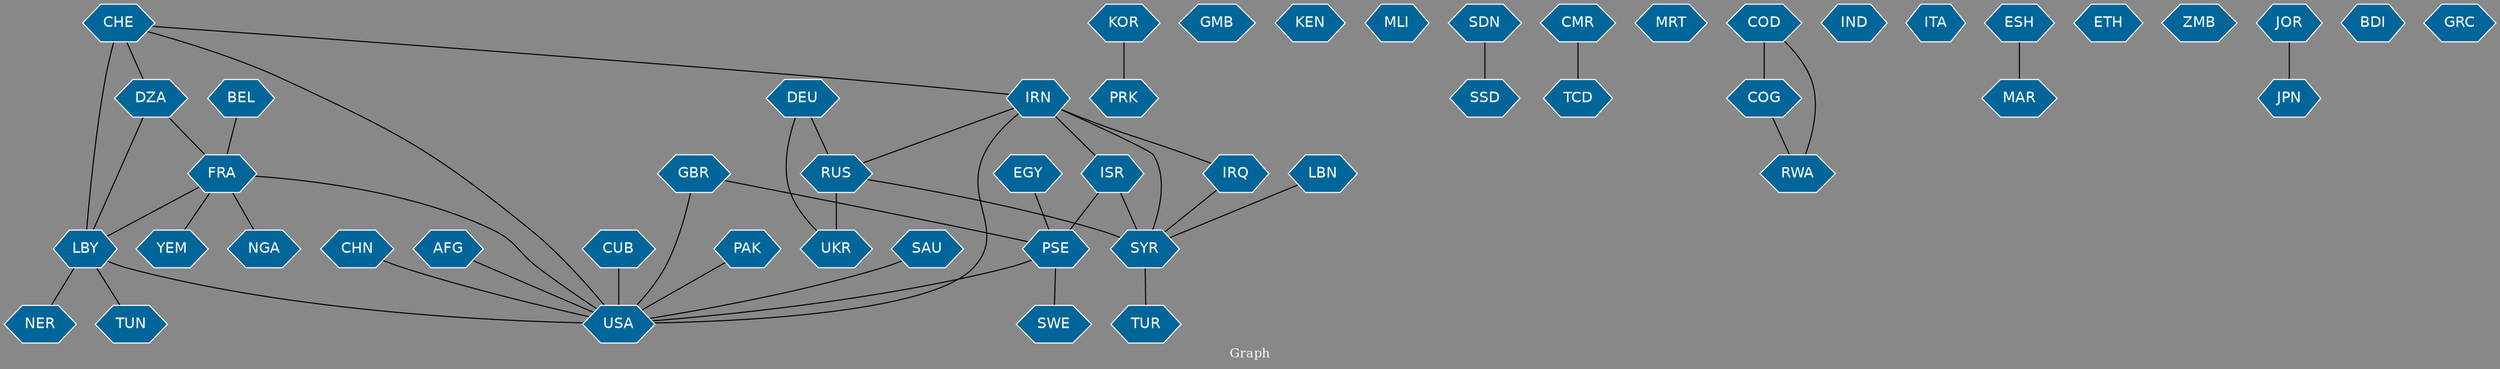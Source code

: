 // Countries together in item graph
graph {
	graph [bgcolor="#888888" fontcolor=white fontsize=12 label="Graph" outputorder=edgesfirst overlap=prism]
	node [color=white fillcolor="#006699" fontcolor=white fontname=Helvetica shape=hexagon style=filled]
	edge [arrowhead=open color=black fontcolor=white fontname=Courier fontsize=12]
		LBY [label=LBY]
		NGA [label=NGA]
		TUN [label=TUN]
		SYR [label=SYR]
		TUR [label=TUR]
		FRA [label=FRA]
		BEL [label=BEL]
		CHE [label=CHE]
		KOR [label=KOR]
		PRK [label=PRK]
		UKR [label=UKR]
		ISR [label=ISR]
		PAK [label=PAK]
		USA [label=USA]
		IRQ [label=IRQ]
		IRN [label=IRN]
		SAU [label=SAU]
		PSE [label=PSE]
		GMB [label=GMB]
		KEN [label=KEN]
		MLI [label=MLI]
		SSD [label=SSD]
		SDN [label=SDN]
		YEM [label=YEM]
		DZA [label=DZA]
		EGY [label=EGY]
		DEU [label=DEU]
		RUS [label=RUS]
		TCD [label=TCD]
		CMR [label=CMR]
		MRT [label=MRT]
		COG [label=COG]
		GBR [label=GBR]
		IND [label=IND]
		NER [label=NER]
		ITA [label=ITA]
		ESH [label=ESH]
		COD [label=COD]
		ETH [label=ETH]
		SWE [label=SWE]
		ZMB [label=ZMB]
		CHN [label=CHN]
		JPN [label=JPN]
		BDI [label=BDI]
		RWA [label=RWA]
		AFG [label=AFG]
		JOR [label=JOR]
		LBN [label=LBN]
		GRC [label=GRC]
		CUB [label=CUB]
		MAR [label=MAR]
			PSE -- SWE [weight=1]
			IRN -- RUS [weight=1]
			FRA -- USA [weight=1]
			DEU -- UKR [weight=1]
			KOR -- PRK [weight=1]
			ISR -- PSE [weight=2]
			SYR -- TUR [weight=1]
			COD -- RWA [weight=1]
			PAK -- USA [weight=1]
			CHN -- USA [weight=1]
			IRN -- IRQ [weight=1]
			COG -- RWA [weight=1]
			ISR -- SYR [weight=3]
			EGY -- PSE [weight=1]
			CMR -- TCD [weight=1]
			FRA -- NGA [weight=1]
			RUS -- SYR [weight=2]
			LBY -- TUN [weight=1]
			LBY -- NER [weight=1]
			CHE -- IRN [weight=1]
			ESH -- MAR [weight=1]
			DZA -- LBY [weight=3]
			DZA -- FRA [weight=1]
			CHE -- LBY [weight=3]
			DEU -- RUS [weight=1]
			CHE -- USA [weight=1]
			LBN -- SYR [weight=2]
			RUS -- UKR [weight=5]
			IRN -- ISR [weight=1]
			BEL -- FRA [weight=1]
			IRQ -- SYR [weight=1]
			IRN -- USA [weight=1]
			CUB -- USA [weight=1]
			LBY -- USA [weight=1]
			GBR -- PSE [weight=1]
			FRA -- YEM [weight=1]
			SDN -- SSD [weight=2]
			JOR -- JPN [weight=1]
			COD -- COG [weight=3]
			IRN -- SYR [weight=1]
			PSE -- USA [weight=1]
			GBR -- USA [weight=1]
			CHE -- DZA [weight=1]
			FRA -- LBY [weight=1]
			AFG -- USA [weight=1]
			SAU -- USA [weight=1]
}
